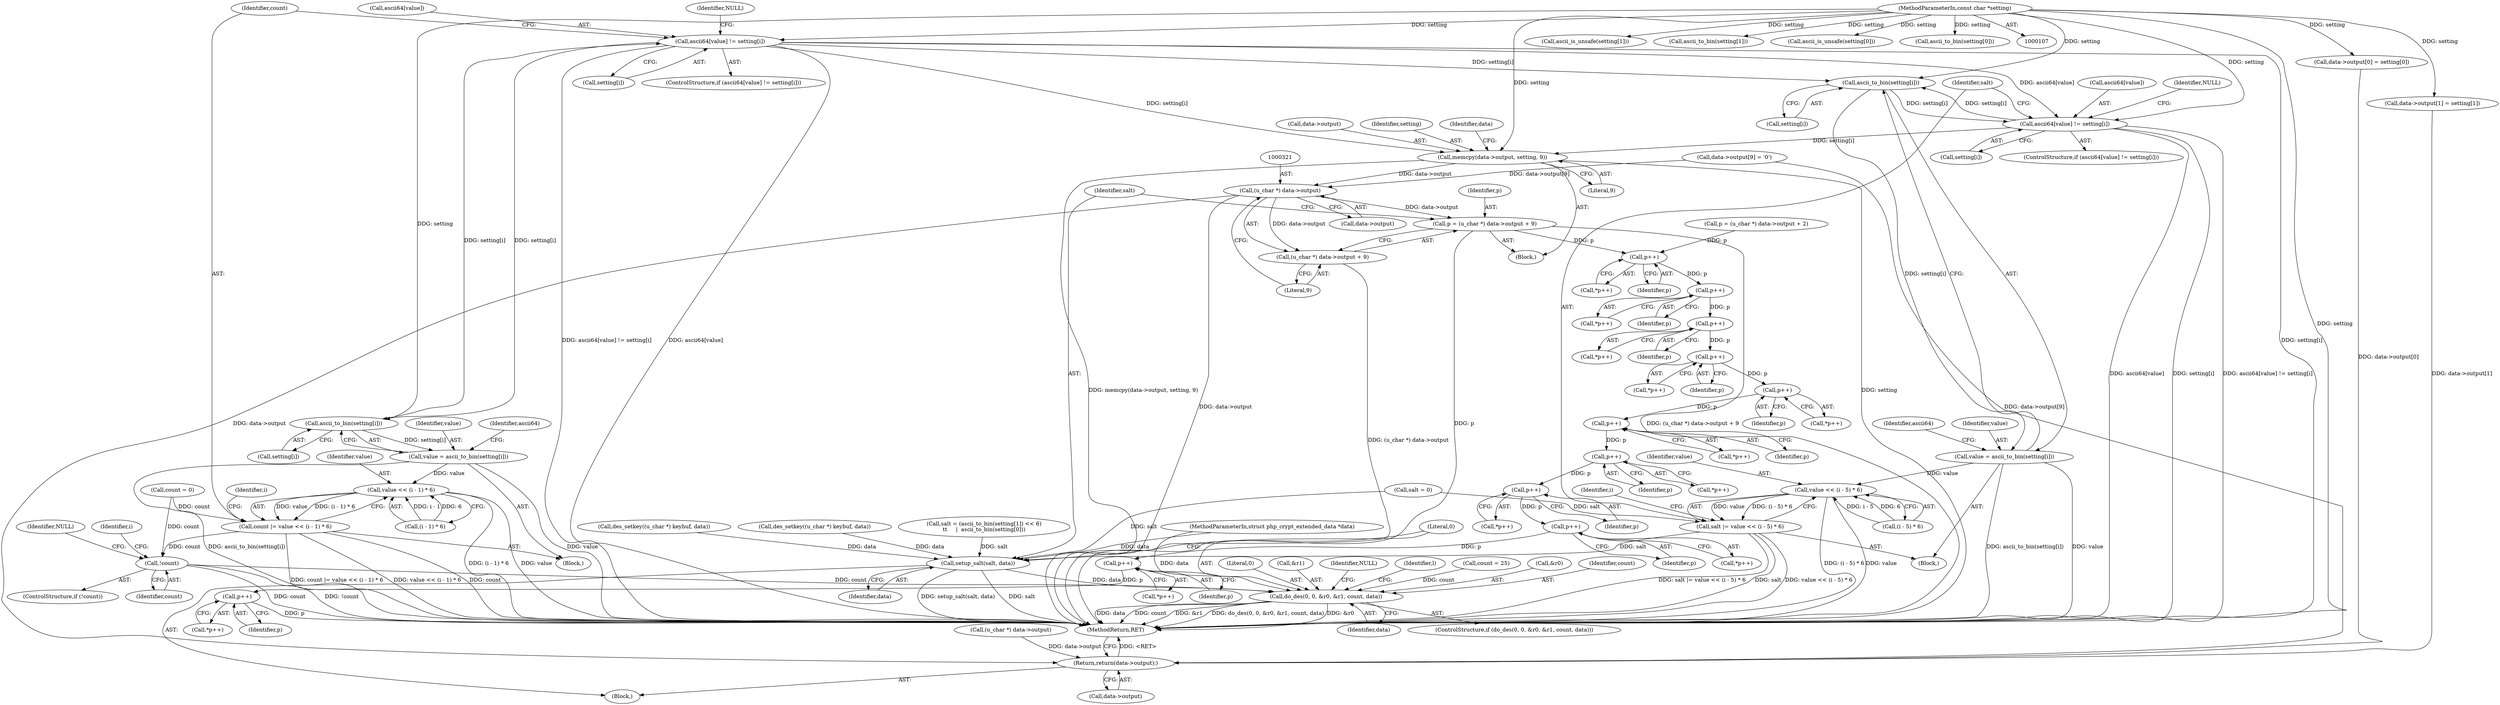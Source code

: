 digraph "0_php_aab49e934de1fff046e659cbec46e3d053b41c34@array" {
"1000190" [label="(Call,ascii64[value] != setting[i])"];
"1000185" [label="(Call,ascii_to_bin(setting[i]))"];
"1000190" [label="(Call,ascii64[value] != setting[i])"];
"1000109" [label="(MethodParameterIn,const char *setting)"];
"1000183" [label="(Call,value = ascii_to_bin(setting[i]))"];
"1000201" [label="(Call,value << (i - 1) * 6)"];
"1000199" [label="(Call,count |= value << (i - 1) * 6)"];
"1000209" [label="(Call,!count)"];
"1000387" [label="(Call,do_des(0, 0, &r0, &r1, count, data))"];
"1000230" [label="(Call,ascii_to_bin(setting[i]))"];
"1000228" [label="(Call,value = ascii_to_bin(setting[i]))"];
"1000246" [label="(Call,value << (i - 5) * 6)"];
"1000244" [label="(Call,salt |= value << (i - 5) * 6)"];
"1000383" [label="(Call,setup_salt(salt, data))"];
"1000235" [label="(Call,ascii64[value] != setting[i])"];
"1000304" [label="(Call,memcpy(data->output, setting, 9))"];
"1000320" [label="(Call,(u_char *) data->output)"];
"1000317" [label="(Call,p = (u_char *) data->output + 9)"];
"1000405" [label="(Call,p++)"];
"1000416" [label="(Call,p++)"];
"1000427" [label="(Call,p++)"];
"1000438" [label="(Call,p++)"];
"1000458" [label="(Call,p++)"];
"1000469" [label="(Call,p++)"];
"1000480" [label="(Call,p++)"];
"1000491" [label="(Call,p++)"];
"1000505" [label="(Call,p++)"];
"1000516" [label="(Call,p++)"];
"1000527" [label="(Call,p++)"];
"1000319" [label="(Call,(u_char *) data->output + 9)"];
"1000538" [label="(Return,return(data->output);)"];
"1000212" [label="(Identifier,NULL)"];
"1000328" [label="(Call,count = 25)"];
"1000426" [label="(Call,*p++)"];
"1000230" [label="(Call,ascii_to_bin(setting[i]))"];
"1000209" [label="(Call,!count)"];
"1000167" [label="(Block,)"];
"1000317" [label="(Call,p = (u_char *) data->output + 9)"];
"1000384" [label="(Identifier,salt)"];
"1000225" [label="(Identifier,i)"];
"1000310" [label="(Call,data->output[9] = '\0')"];
"1000208" [label="(ControlStructure,if (!count))"];
"1000427" [label="(Call,p++)"];
"1000480" [label="(Call,p++)"];
"1000191" [label="(Call,ascii64[value])"];
"1000235" [label="(Call,ascii64[value] != setting[i])"];
"1000245" [label="(Identifier,salt)"];
"1000490" [label="(Call,*p++)"];
"1000244" [label="(Call,salt |= value << (i - 5) * 6)"];
"1000190" [label="(Call,ascii64[value] != setting[i])"];
"1000180" [label="(Identifier,i)"];
"1000111" [label="(Block,)"];
"1000481" [label="(Identifier,p)"];
"1000390" [label="(Call,&r0)"];
"1000438" [label="(Call,p++)"];
"1000356" [label="(Call,data->output[0] = setting[0])"];
"1000239" [label="(Call,setting[i])"];
"1000201" [label="(Call,value << (i - 1) * 6)"];
"1000415" [label="(Call,*p++)"];
"1000210" [label="(Identifier,count)"];
"1000246" [label="(Call,value << (i - 5) * 6)"];
"1000229" [label="(Identifier,value)"];
"1000186" [label="(Call,setting[i])"];
"1000458" [label="(Call,p++)"];
"1000318" [label="(Identifier,p)"];
"1000386" [label="(ControlStructure,if (do_des(0, 0, &r0, &r1, count, data)))"];
"1000385" [label="(Identifier,data)"];
"1000394" [label="(Identifier,count)"];
"1000248" [label="(Call,(i - 5) * 6)"];
"1000228" [label="(Call,value = ascii_to_bin(setting[i]))"];
"1000468" [label="(Call,*p++)"];
"1000226" [label="(Block,)"];
"1000309" [label="(Literal,9)"];
"1000110" [label="(MethodParameterIn,struct php_crypt_extended_data *data)"];
"1000515" [label="(Call,*p++)"];
"1000459" [label="(Identifier,p)"];
"1000181" [label="(Block,)"];
"1000337" [label="(Call,ascii_is_unsafe(setting[1]))"];
"1000199" [label="(Call,count |= value << (i - 1) * 6)"];
"1000237" [label="(Identifier,ascii64)"];
"1000428" [label="(Identifier,p)"];
"1000343" [label="(Call,salt = (ascii_to_bin(setting[1]) << 6)\n\t\t     |  ascii_to_bin(setting[0]))"];
"1000417" [label="(Identifier,p)"];
"1000194" [label="(Call,setting[i])"];
"1000387" [label="(Call,do_des(0, 0, &r0, &r1, count, data))"];
"1000247" [label="(Identifier,value)"];
"1000416" [label="(Call,p++)"];
"1000516" [label="(Call,p++)"];
"1000218" [label="(Call,salt = 0)"];
"1000236" [label="(Call,ascii64[value])"];
"1000479" [label="(Call,*p++)"];
"1000457" [label="(Call,*p++)"];
"1000234" [label="(ControlStructure,if (ascii64[value] != setting[i]))"];
"1000200" [label="(Identifier,count)"];
"1000189" [label="(ControlStructure,if (ascii64[value] != setting[i]))"];
"1000389" [label="(Literal,0)"];
"1000392" [label="(Call,&r1)"];
"1000405" [label="(Call,p++)"];
"1000437" [label="(Call,*p++)"];
"1000185" [label="(Call,ascii_to_bin(setting[i]))"];
"1000439" [label="(Identifier,p)"];
"1000322" [label="(Call,data->output)"];
"1000397" [label="(Identifier,NULL)"];
"1000202" [label="(Identifier,value)"];
"1000203" [label="(Call,(i - 1) * 6)"];
"1000192" [label="(Identifier,ascii64)"];
"1000347" [label="(Call,ascii_to_bin(setting[1]))"];
"1000216" [label="(Identifier,i)"];
"1000383" [label="(Call,setup_salt(salt, data))"];
"1000388" [label="(Literal,0)"];
"1000325" [label="(Literal,9)"];
"1000304" [label="(Call,memcpy(data->output, setting, 9))"];
"1000526" [label="(Call,*p++)"];
"1000333" [label="(Call,ascii_is_unsafe(setting[0]))"];
"1000198" [label="(Identifier,NULL)"];
"1000399" [label="(Identifier,l)"];
"1000173" [label="(Call,count = 0)"];
"1000538" [label="(Return,return(data->output);)"];
"1000231" [label="(Call,setting[i])"];
"1000374" [label="(Call,p = (u_char *) data->output + 2)"];
"1000183" [label="(Call,value = ascii_to_bin(setting[i]))"];
"1000527" [label="(Call,p++)"];
"1000365" [label="(Call,data->output[1] = setting[1])"];
"1000157" [label="(Call,des_setkey((u_char *) keybuf, data))"];
"1000319" [label="(Call,(u_char *) data->output + 9)"];
"1000406" [label="(Identifier,p)"];
"1000506" [label="(Identifier,p)"];
"1000469" [label="(Call,p++)"];
"1000492" [label="(Identifier,p)"];
"1000505" [label="(Call,p++)"];
"1000542" [label="(MethodReturn,RET)"];
"1000517" [label="(Identifier,p)"];
"1000528" [label="(Identifier,p)"];
"1000313" [label="(Identifier,data)"];
"1000395" [label="(Identifier,data)"];
"1000404" [label="(Call,*p++)"];
"1000491" [label="(Call,p++)"];
"1000352" [label="(Call,ascii_to_bin(setting[0]))"];
"1000377" [label="(Call,(u_char *) data->output)"];
"1000470" [label="(Identifier,p)"];
"1000243" [label="(Identifier,NULL)"];
"1000184" [label="(Identifier,value)"];
"1000320" [label="(Call,(u_char *) data->output)"];
"1000109" [label="(MethodParameterIn,const char *setting)"];
"1000297" [label="(Call,des_setkey((u_char *) keybuf, data))"];
"1000305" [label="(Call,data->output)"];
"1000539" [label="(Call,data->output)"];
"1000308" [label="(Identifier,setting)"];
"1000504" [label="(Call,*p++)"];
"1000190" -> "1000189"  [label="AST: "];
"1000190" -> "1000194"  [label="CFG: "];
"1000191" -> "1000190"  [label="AST: "];
"1000194" -> "1000190"  [label="AST: "];
"1000198" -> "1000190"  [label="CFG: "];
"1000200" -> "1000190"  [label="CFG: "];
"1000190" -> "1000542"  [label="DDG: setting[i]"];
"1000190" -> "1000542"  [label="DDG: ascii64[value] != setting[i]"];
"1000190" -> "1000542"  [label="DDG: ascii64[value]"];
"1000190" -> "1000185"  [label="DDG: setting[i]"];
"1000185" -> "1000190"  [label="DDG: setting[i]"];
"1000109" -> "1000190"  [label="DDG: setting"];
"1000190" -> "1000230"  [label="DDG: setting[i]"];
"1000190" -> "1000235"  [label="DDG: ascii64[value]"];
"1000190" -> "1000304"  [label="DDG: setting[i]"];
"1000185" -> "1000183"  [label="AST: "];
"1000185" -> "1000186"  [label="CFG: "];
"1000186" -> "1000185"  [label="AST: "];
"1000183" -> "1000185"  [label="CFG: "];
"1000185" -> "1000183"  [label="DDG: setting[i]"];
"1000109" -> "1000185"  [label="DDG: setting"];
"1000109" -> "1000107"  [label="AST: "];
"1000109" -> "1000542"  [label="DDG: setting"];
"1000109" -> "1000230"  [label="DDG: setting"];
"1000109" -> "1000235"  [label="DDG: setting"];
"1000109" -> "1000304"  [label="DDG: setting"];
"1000109" -> "1000333"  [label="DDG: setting"];
"1000109" -> "1000337"  [label="DDG: setting"];
"1000109" -> "1000347"  [label="DDG: setting"];
"1000109" -> "1000352"  [label="DDG: setting"];
"1000109" -> "1000356"  [label="DDG: setting"];
"1000109" -> "1000365"  [label="DDG: setting"];
"1000183" -> "1000181"  [label="AST: "];
"1000184" -> "1000183"  [label="AST: "];
"1000192" -> "1000183"  [label="CFG: "];
"1000183" -> "1000542"  [label="DDG: ascii_to_bin(setting[i])"];
"1000183" -> "1000542"  [label="DDG: value"];
"1000183" -> "1000201"  [label="DDG: value"];
"1000201" -> "1000199"  [label="AST: "];
"1000201" -> "1000203"  [label="CFG: "];
"1000202" -> "1000201"  [label="AST: "];
"1000203" -> "1000201"  [label="AST: "];
"1000199" -> "1000201"  [label="CFG: "];
"1000201" -> "1000542"  [label="DDG: (i - 1) * 6"];
"1000201" -> "1000542"  [label="DDG: value"];
"1000201" -> "1000199"  [label="DDG: value"];
"1000201" -> "1000199"  [label="DDG: (i - 1) * 6"];
"1000203" -> "1000201"  [label="DDG: i - 1"];
"1000203" -> "1000201"  [label="DDG: 6"];
"1000199" -> "1000181"  [label="AST: "];
"1000200" -> "1000199"  [label="AST: "];
"1000180" -> "1000199"  [label="CFG: "];
"1000199" -> "1000542"  [label="DDG: value << (i - 1) * 6"];
"1000199" -> "1000542"  [label="DDG: count"];
"1000199" -> "1000542"  [label="DDG: count |= value << (i - 1) * 6"];
"1000173" -> "1000199"  [label="DDG: count"];
"1000199" -> "1000209"  [label="DDG: count"];
"1000209" -> "1000208"  [label="AST: "];
"1000209" -> "1000210"  [label="CFG: "];
"1000210" -> "1000209"  [label="AST: "];
"1000212" -> "1000209"  [label="CFG: "];
"1000216" -> "1000209"  [label="CFG: "];
"1000209" -> "1000542"  [label="DDG: !count"];
"1000209" -> "1000542"  [label="DDG: count"];
"1000173" -> "1000209"  [label="DDG: count"];
"1000209" -> "1000387"  [label="DDG: count"];
"1000387" -> "1000386"  [label="AST: "];
"1000387" -> "1000395"  [label="CFG: "];
"1000388" -> "1000387"  [label="AST: "];
"1000389" -> "1000387"  [label="AST: "];
"1000390" -> "1000387"  [label="AST: "];
"1000392" -> "1000387"  [label="AST: "];
"1000394" -> "1000387"  [label="AST: "];
"1000395" -> "1000387"  [label="AST: "];
"1000397" -> "1000387"  [label="CFG: "];
"1000399" -> "1000387"  [label="CFG: "];
"1000387" -> "1000542"  [label="DDG: count"];
"1000387" -> "1000542"  [label="DDG: &r1"];
"1000387" -> "1000542"  [label="DDG: do_des(0, 0, &r0, &r1, count, data)"];
"1000387" -> "1000542"  [label="DDG: &r0"];
"1000387" -> "1000542"  [label="DDG: data"];
"1000328" -> "1000387"  [label="DDG: count"];
"1000383" -> "1000387"  [label="DDG: data"];
"1000110" -> "1000387"  [label="DDG: data"];
"1000230" -> "1000228"  [label="AST: "];
"1000230" -> "1000231"  [label="CFG: "];
"1000231" -> "1000230"  [label="AST: "];
"1000228" -> "1000230"  [label="CFG: "];
"1000230" -> "1000228"  [label="DDG: setting[i]"];
"1000235" -> "1000230"  [label="DDG: setting[i]"];
"1000230" -> "1000235"  [label="DDG: setting[i]"];
"1000228" -> "1000226"  [label="AST: "];
"1000229" -> "1000228"  [label="AST: "];
"1000237" -> "1000228"  [label="CFG: "];
"1000228" -> "1000542"  [label="DDG: value"];
"1000228" -> "1000542"  [label="DDG: ascii_to_bin(setting[i])"];
"1000228" -> "1000246"  [label="DDG: value"];
"1000246" -> "1000244"  [label="AST: "];
"1000246" -> "1000248"  [label="CFG: "];
"1000247" -> "1000246"  [label="AST: "];
"1000248" -> "1000246"  [label="AST: "];
"1000244" -> "1000246"  [label="CFG: "];
"1000246" -> "1000542"  [label="DDG: (i - 5) * 6"];
"1000246" -> "1000542"  [label="DDG: value"];
"1000246" -> "1000244"  [label="DDG: value"];
"1000246" -> "1000244"  [label="DDG: (i - 5) * 6"];
"1000248" -> "1000246"  [label="DDG: i - 5"];
"1000248" -> "1000246"  [label="DDG: 6"];
"1000244" -> "1000226"  [label="AST: "];
"1000245" -> "1000244"  [label="AST: "];
"1000225" -> "1000244"  [label="CFG: "];
"1000244" -> "1000542"  [label="DDG: salt |= value << (i - 5) * 6"];
"1000244" -> "1000542"  [label="DDG: salt"];
"1000244" -> "1000542"  [label="DDG: value << (i - 5) * 6"];
"1000218" -> "1000244"  [label="DDG: salt"];
"1000244" -> "1000383"  [label="DDG: salt"];
"1000383" -> "1000111"  [label="AST: "];
"1000383" -> "1000385"  [label="CFG: "];
"1000384" -> "1000383"  [label="AST: "];
"1000385" -> "1000383"  [label="AST: "];
"1000388" -> "1000383"  [label="CFG: "];
"1000383" -> "1000542"  [label="DDG: setup_salt(salt, data)"];
"1000383" -> "1000542"  [label="DDG: salt"];
"1000343" -> "1000383"  [label="DDG: salt"];
"1000218" -> "1000383"  [label="DDG: salt"];
"1000297" -> "1000383"  [label="DDG: data"];
"1000157" -> "1000383"  [label="DDG: data"];
"1000110" -> "1000383"  [label="DDG: data"];
"1000235" -> "1000234"  [label="AST: "];
"1000235" -> "1000239"  [label="CFG: "];
"1000236" -> "1000235"  [label="AST: "];
"1000239" -> "1000235"  [label="AST: "];
"1000243" -> "1000235"  [label="CFG: "];
"1000245" -> "1000235"  [label="CFG: "];
"1000235" -> "1000542"  [label="DDG: ascii64[value]"];
"1000235" -> "1000542"  [label="DDG: setting[i]"];
"1000235" -> "1000542"  [label="DDG: ascii64[value] != setting[i]"];
"1000235" -> "1000304"  [label="DDG: setting[i]"];
"1000304" -> "1000167"  [label="AST: "];
"1000304" -> "1000309"  [label="CFG: "];
"1000305" -> "1000304"  [label="AST: "];
"1000308" -> "1000304"  [label="AST: "];
"1000309" -> "1000304"  [label="AST: "];
"1000313" -> "1000304"  [label="CFG: "];
"1000304" -> "1000542"  [label="DDG: memcpy(data->output, setting, 9)"];
"1000304" -> "1000542"  [label="DDG: setting"];
"1000304" -> "1000320"  [label="DDG: data->output"];
"1000320" -> "1000319"  [label="AST: "];
"1000320" -> "1000322"  [label="CFG: "];
"1000321" -> "1000320"  [label="AST: "];
"1000322" -> "1000320"  [label="AST: "];
"1000325" -> "1000320"  [label="CFG: "];
"1000320" -> "1000542"  [label="DDG: data->output"];
"1000320" -> "1000317"  [label="DDG: data->output"];
"1000320" -> "1000319"  [label="DDG: data->output"];
"1000310" -> "1000320"  [label="DDG: data->output[9]"];
"1000320" -> "1000538"  [label="DDG: data->output"];
"1000317" -> "1000167"  [label="AST: "];
"1000317" -> "1000319"  [label="CFG: "];
"1000318" -> "1000317"  [label="AST: "];
"1000319" -> "1000317"  [label="AST: "];
"1000384" -> "1000317"  [label="CFG: "];
"1000317" -> "1000542"  [label="DDG: p"];
"1000317" -> "1000542"  [label="DDG: (u_char *) data->output + 9"];
"1000317" -> "1000405"  [label="DDG: p"];
"1000405" -> "1000404"  [label="AST: "];
"1000405" -> "1000406"  [label="CFG: "];
"1000406" -> "1000405"  [label="AST: "];
"1000404" -> "1000405"  [label="CFG: "];
"1000374" -> "1000405"  [label="DDG: p"];
"1000405" -> "1000416"  [label="DDG: p"];
"1000416" -> "1000415"  [label="AST: "];
"1000416" -> "1000417"  [label="CFG: "];
"1000417" -> "1000416"  [label="AST: "];
"1000415" -> "1000416"  [label="CFG: "];
"1000416" -> "1000427"  [label="DDG: p"];
"1000427" -> "1000426"  [label="AST: "];
"1000427" -> "1000428"  [label="CFG: "];
"1000428" -> "1000427"  [label="AST: "];
"1000426" -> "1000427"  [label="CFG: "];
"1000427" -> "1000438"  [label="DDG: p"];
"1000438" -> "1000437"  [label="AST: "];
"1000438" -> "1000439"  [label="CFG: "];
"1000439" -> "1000438"  [label="AST: "];
"1000437" -> "1000438"  [label="CFG: "];
"1000438" -> "1000458"  [label="DDG: p"];
"1000458" -> "1000457"  [label="AST: "];
"1000458" -> "1000459"  [label="CFG: "];
"1000459" -> "1000458"  [label="AST: "];
"1000457" -> "1000458"  [label="CFG: "];
"1000458" -> "1000469"  [label="DDG: p"];
"1000469" -> "1000468"  [label="AST: "];
"1000469" -> "1000470"  [label="CFG: "];
"1000470" -> "1000469"  [label="AST: "];
"1000468" -> "1000469"  [label="CFG: "];
"1000469" -> "1000480"  [label="DDG: p"];
"1000480" -> "1000479"  [label="AST: "];
"1000480" -> "1000481"  [label="CFG: "];
"1000481" -> "1000480"  [label="AST: "];
"1000479" -> "1000480"  [label="CFG: "];
"1000480" -> "1000491"  [label="DDG: p"];
"1000491" -> "1000490"  [label="AST: "];
"1000491" -> "1000492"  [label="CFG: "];
"1000492" -> "1000491"  [label="AST: "];
"1000490" -> "1000491"  [label="CFG: "];
"1000491" -> "1000505"  [label="DDG: p"];
"1000505" -> "1000504"  [label="AST: "];
"1000505" -> "1000506"  [label="CFG: "];
"1000506" -> "1000505"  [label="AST: "];
"1000504" -> "1000505"  [label="CFG: "];
"1000505" -> "1000516"  [label="DDG: p"];
"1000516" -> "1000515"  [label="AST: "];
"1000516" -> "1000517"  [label="CFG: "];
"1000517" -> "1000516"  [label="AST: "];
"1000515" -> "1000516"  [label="CFG: "];
"1000516" -> "1000527"  [label="DDG: p"];
"1000527" -> "1000526"  [label="AST: "];
"1000527" -> "1000528"  [label="CFG: "];
"1000528" -> "1000527"  [label="AST: "];
"1000526" -> "1000527"  [label="CFG: "];
"1000527" -> "1000542"  [label="DDG: p"];
"1000319" -> "1000325"  [label="CFG: "];
"1000325" -> "1000319"  [label="AST: "];
"1000319" -> "1000542"  [label="DDG: (u_char *) data->output"];
"1000538" -> "1000111"  [label="AST: "];
"1000538" -> "1000539"  [label="CFG: "];
"1000539" -> "1000538"  [label="AST: "];
"1000542" -> "1000538"  [label="CFG: "];
"1000538" -> "1000542"  [label="DDG: <RET>"];
"1000356" -> "1000538"  [label="DDG: data->output[0]"];
"1000310" -> "1000538"  [label="DDG: data->output[9]"];
"1000377" -> "1000538"  [label="DDG: data->output"];
"1000365" -> "1000538"  [label="DDG: data->output[1]"];
}
